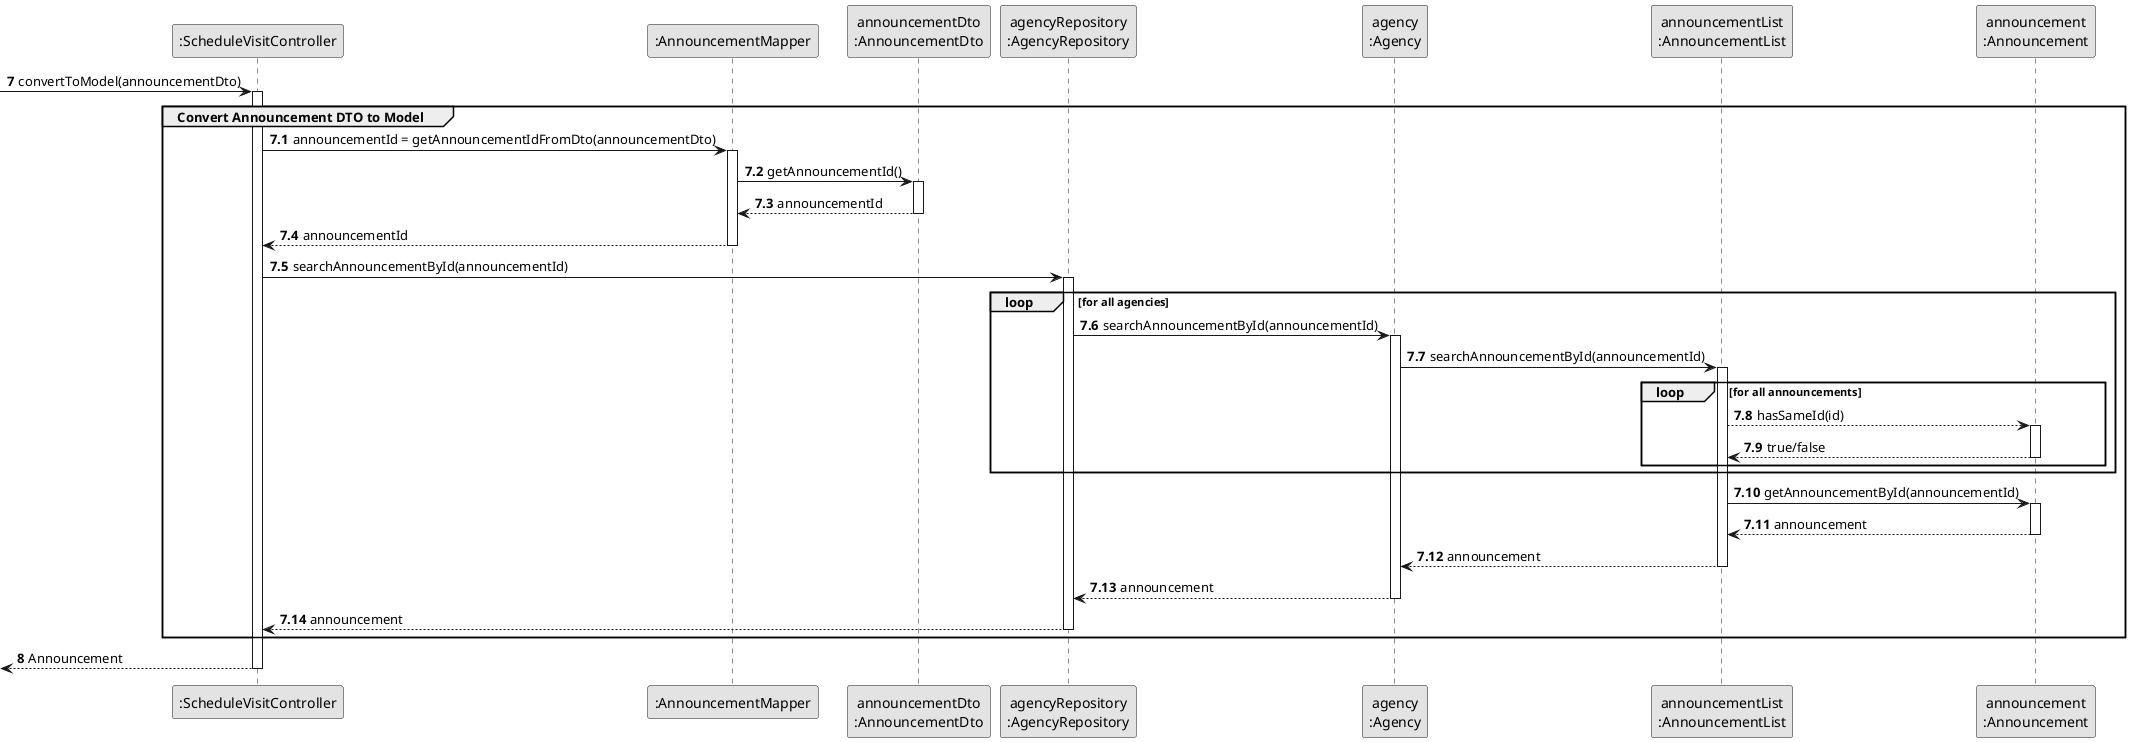 @startuml
skinparam monochrome true
skinparam packageStyle rectangle
skinparam shadowing false


participant ":ScheduleVisitController" as CTRL
participant ":AnnouncementMapper" as MAPPER
participant "announcementDto\n:AnnouncementDto" as ANCDTO
participant "agencyRepository\n:AgencyRepository" as AgencyRepository
participant "agency\n:Agency" as AGC
participant "announcementList\n:AnnouncementList" as LISTCLASS
participant "announcement\n:Announcement" as ANNOUNCE


autonumber 7

 -> CTRL : convertToModel(announcementDto)

activate CTRL

    autonumber 7.1

    group Convert Announcement DTO to Model

        CTRL -> MAPPER : announcementId = getAnnouncementIdFromDto(announcementDto)
        activate MAPPER

        MAPPER -> ANCDTO : getAnnouncementId()
        activate ANCDTO

            ANCDTO --> MAPPER : announcementId
        deactivate ANCDTO

            MAPPER --> CTRL : announcementId
        deactivate MAPPER

        CTRL -> AgencyRepository : searchAnnouncementById(announcementId)
        activate AgencyRepository

        loop for all agencies

            AgencyRepository -> AGC : searchAnnouncementById(announcementId)
            activate AGC

                AGC -> LISTCLASS : searchAnnouncementById(announcementId)

                loop for all announcements

                    activate LISTCLASS

                    LISTCLASS --> ANNOUNCE : hasSameId(id)

                    activate ANNOUNCE

                        ANNOUNCE --> LISTCLASS : true/false
                    deactivate ANNOUNCE

                end loop

        end loop

        LISTCLASS -> ANNOUNCE : getAnnouncementById(announcementId)
        activate ANNOUNCE

            ANNOUNCE --> LISTCLASS : announcement
        deactivate ANNOUNCE

            LISTCLASS --> AGC : announcement
        deactivate LISTCLASS

            AGC --> AgencyRepository : announcement
        deactivate AGC

            AgencyRepository --> CTRL : announcement
        deactivate AgencyRepository

    end group

    autonumber 8

    <-- CTRL  : Announcement
deactivate CTRL

@enduml